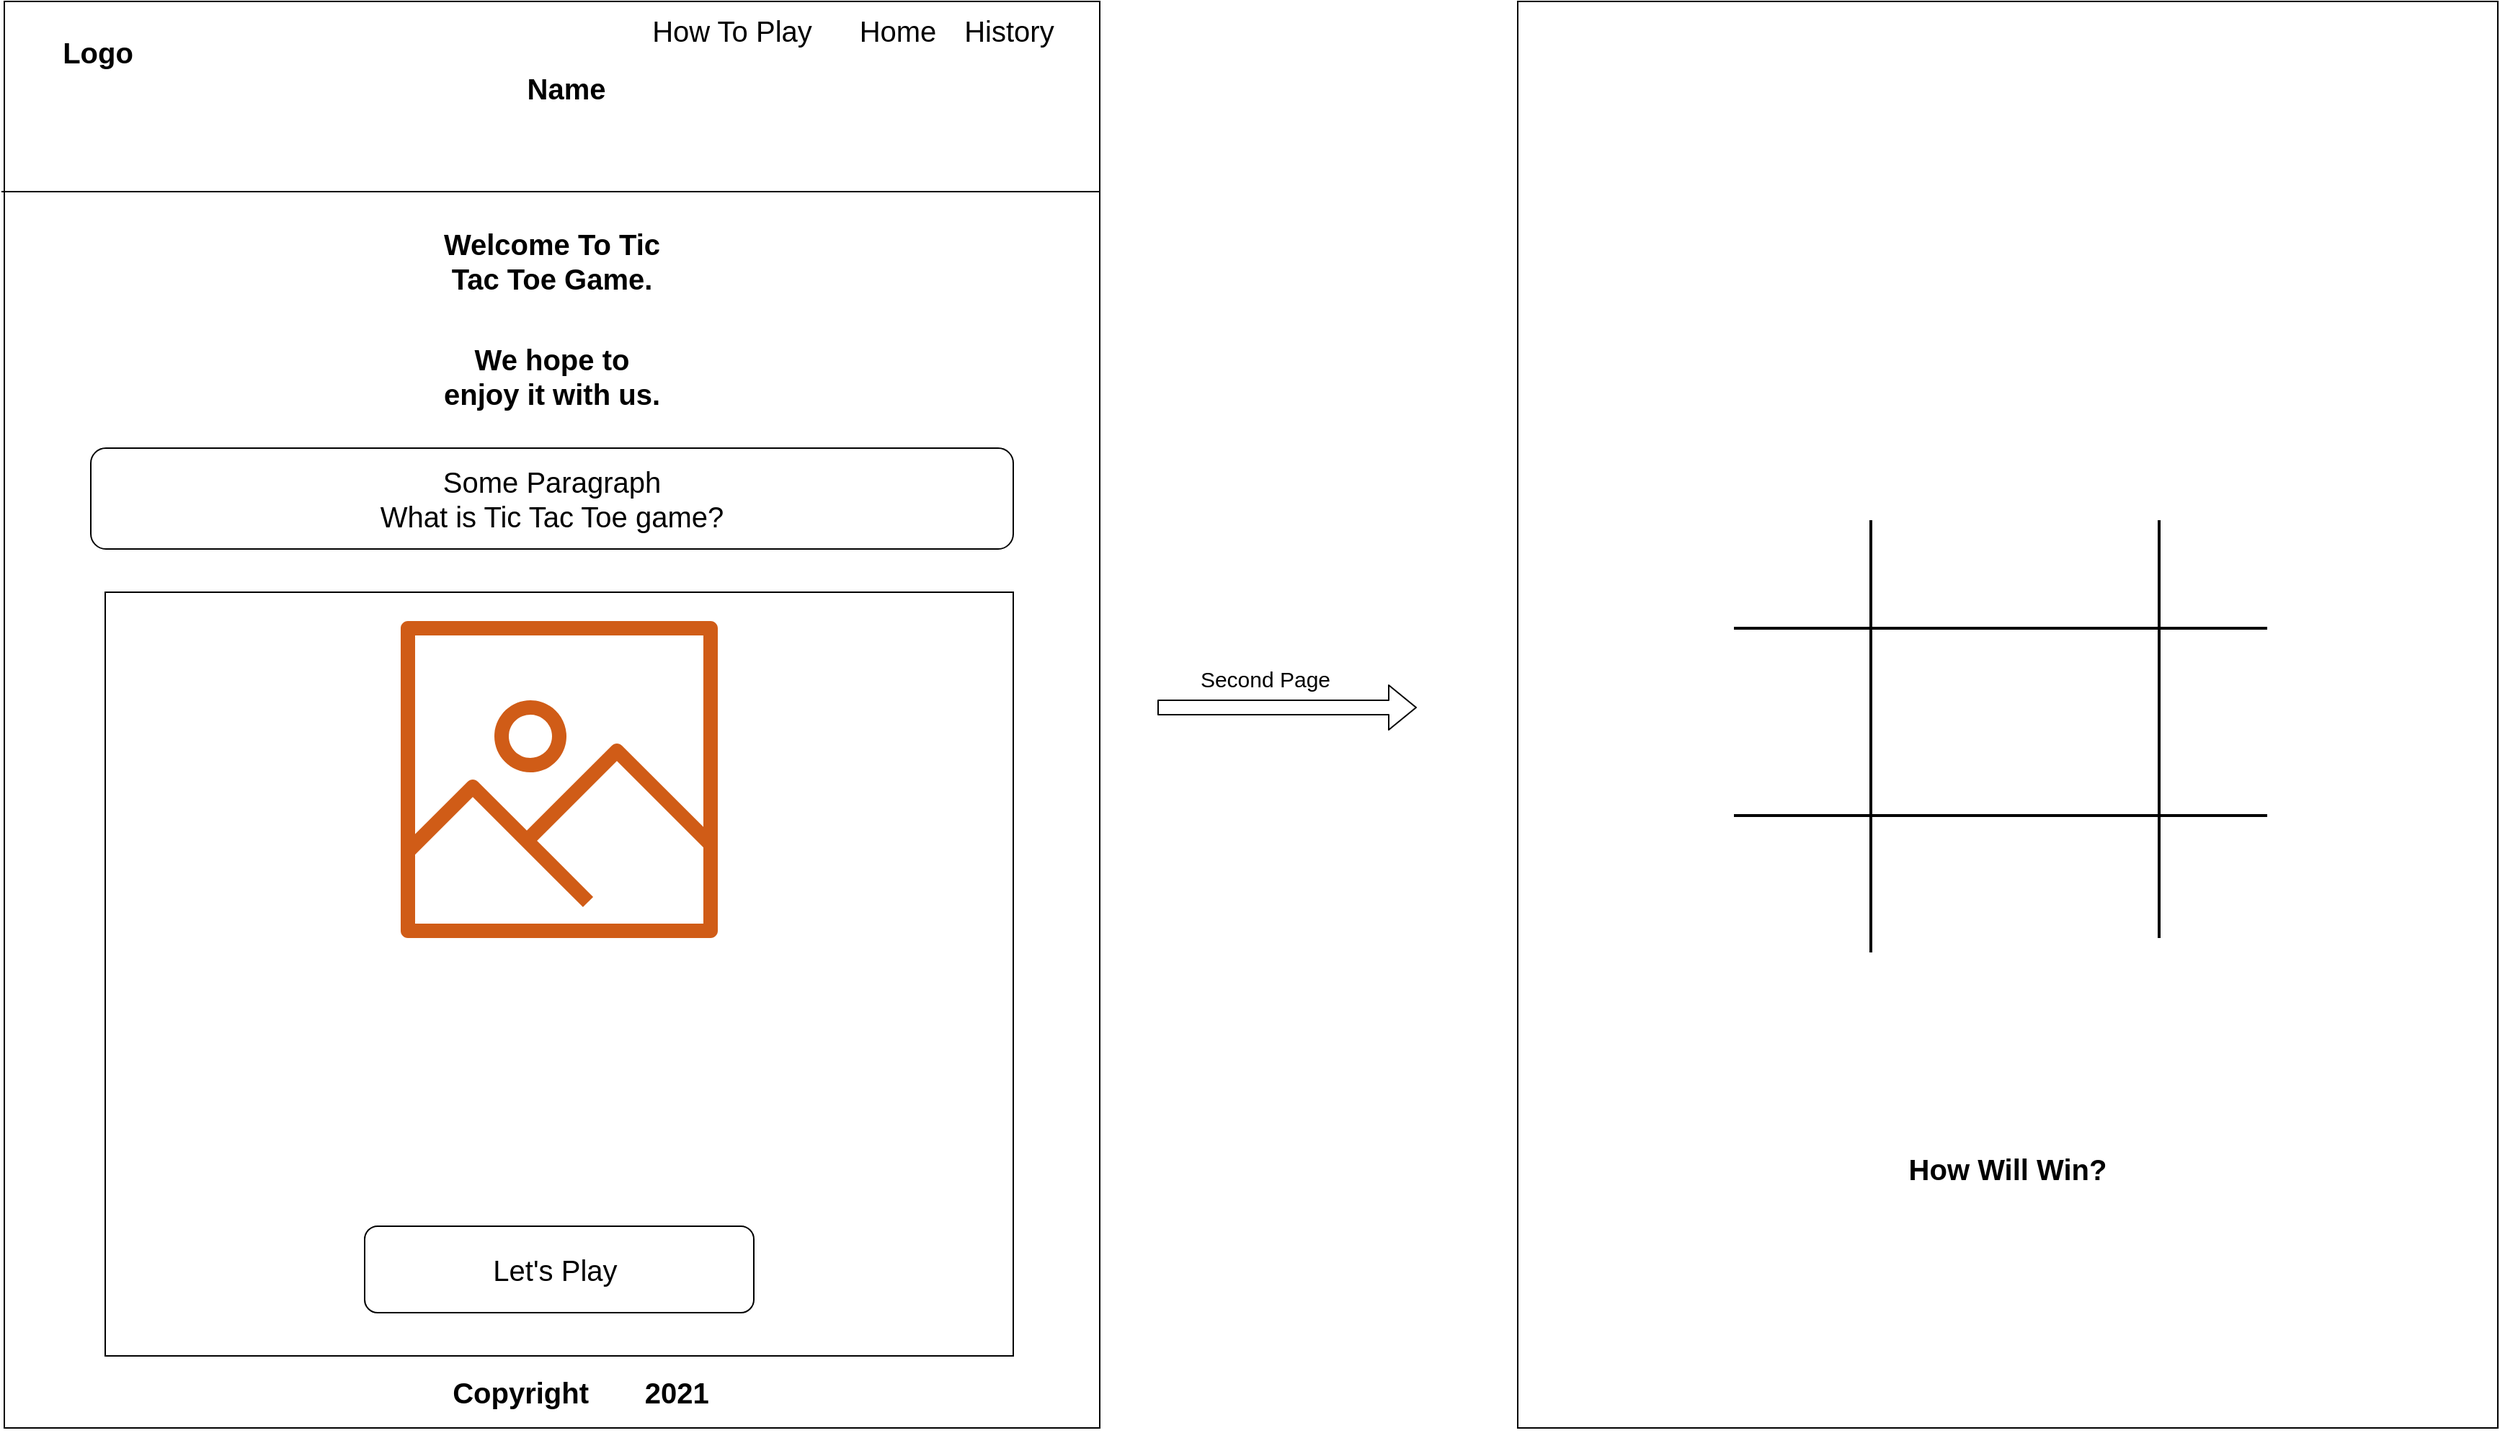 <mxfile version="14.0.4" type="device"><diagram id="4wgMtbcT7CkYZUYZ9nA8" name="Page-1"><mxGraphModel dx="1806" dy="956" grid="1" gridSize="10" guides="1" tooltips="1" connect="1" arrows="1" fold="1" page="1" pageScale="1" pageWidth="850" pageHeight="1100" math="0" shadow="0"><root><mxCell id="0"/><mxCell id="1" parent="0"/><mxCell id="d9QS-Qdjk53m3J0icgWH-1" value="" style="rounded=0;whiteSpace=wrap;html=1;" parent="1" vertex="1"><mxGeometry x="60" y="60" width="760" height="990" as="geometry"/></mxCell><mxCell id="d9QS-Qdjk53m3J0icgWH-2" value="" style="endArrow=none;html=1;" parent="1" edge="1"><mxGeometry width="50" height="50" relative="1" as="geometry"><mxPoint x="58" y="192" as="sourcePoint"/><mxPoint x="820" y="192" as="targetPoint"/></mxGeometry></mxCell><mxCell id="d9QS-Qdjk53m3J0icgWH-3" value="Home" style="text;html=1;strokeColor=none;fillColor=none;align=center;verticalAlign=middle;whiteSpace=wrap;rounded=0;fontSize=20;" parent="1" vertex="1"><mxGeometry x="660" y="70" width="40" height="20" as="geometry"/></mxCell><mxCell id="d9QS-Qdjk53m3J0icgWH-4" value="History&amp;nbsp;" style="text;html=1;strokeColor=none;fillColor=none;align=center;verticalAlign=middle;whiteSpace=wrap;rounded=0;fontSize=20;" parent="1" vertex="1"><mxGeometry x="740" y="70" width="40" height="20" as="geometry"/></mxCell><mxCell id="d9QS-Qdjk53m3J0icgWH-6" value="Logo" style="text;html=1;strokeColor=none;fillColor=none;align=center;verticalAlign=middle;whiteSpace=wrap;rounded=0;fontSize=20;fontStyle=1" parent="1" vertex="1"><mxGeometry x="80" y="70" width="90" height="50" as="geometry"/></mxCell><mxCell id="d9QS-Qdjk53m3J0icgWH-7" value="Name" style="text;html=1;strokeColor=none;fillColor=none;align=center;verticalAlign=middle;whiteSpace=wrap;rounded=0;fontSize=20;fontStyle=1" parent="1" vertex="1"><mxGeometry x="370" y="80" width="160" height="80" as="geometry"/></mxCell><mxCell id="d9QS-Qdjk53m3J0icgWH-8" value="Welcome To Tic Tac Toe Game.&lt;br&gt;" style="text;html=1;strokeColor=none;fillColor=none;align=center;verticalAlign=middle;whiteSpace=wrap;rounded=0;fontSize=20;fontStyle=1" parent="1" vertex="1"><mxGeometry x="360" y="200" width="160" height="80" as="geometry"/></mxCell><mxCell id="d9QS-Qdjk53m3J0icgWH-9" value="We hope to enjoy it with us." style="text;html=1;strokeColor=none;fillColor=none;align=center;verticalAlign=middle;whiteSpace=wrap;rounded=0;fontSize=20;fontStyle=1" parent="1" vertex="1"><mxGeometry x="360" y="280" width="160" height="80" as="geometry"/></mxCell><mxCell id="d9QS-Qdjk53m3J0icgWH-10" value="How To Play" style="text;html=1;strokeColor=none;fillColor=none;align=center;verticalAlign=middle;whiteSpace=wrap;rounded=0;fontSize=20;" parent="1" vertex="1"><mxGeometry x="490" y="70" width="150" height="20" as="geometry"/></mxCell><mxCell id="d9QS-Qdjk53m3J0icgWH-11" value="Some Paragraph&lt;br&gt;What is Tic Tac Toe game?" style="rounded=1;whiteSpace=wrap;html=1;fontSize=20;" parent="1" vertex="1"><mxGeometry x="120" y="370" width="640" height="70" as="geometry"/></mxCell><mxCell id="d9QS-Qdjk53m3J0icgWH-13" value="" style="rounded=0;whiteSpace=wrap;html=1;fontSize=20;" parent="1" vertex="1"><mxGeometry x="130" y="470" width="630" height="530" as="geometry"/></mxCell><mxCell id="d9QS-Qdjk53m3J0icgWH-14" value="" style="outlineConnect=0;fontColor=#232F3E;gradientColor=none;fillColor=#D05C17;strokeColor=none;dashed=0;verticalLabelPosition=bottom;verticalAlign=top;align=center;html=1;fontSize=12;fontStyle=0;aspect=fixed;pointerEvents=1;shape=mxgraph.aws4.container_registry_image;" parent="1" vertex="1"><mxGeometry x="335" y="490" width="220" height="220" as="geometry"/></mxCell><mxCell id="d9QS-Qdjk53m3J0icgWH-19" value="" style="whiteSpace=wrap;html=1;rounded=1;" parent="1" vertex="1"><mxGeometry x="310" y="910" width="270" height="60" as="geometry"/></mxCell><mxCell id="d9QS-Qdjk53m3J0icgWH-21" value="Let's Play&amp;nbsp;" style="text;html=1;strokeColor=none;fillColor=none;align=center;verticalAlign=middle;whiteSpace=wrap;rounded=0;fontSize=20;" parent="1" vertex="1"><mxGeometry x="395" y="930" width="100" height="20" as="geometry"/></mxCell><mxCell id="K4TlZxmVdavOYbInZht--2" value="" style="shape=image;html=1;verticalAlign=top;verticalLabelPosition=bottom;labelBackgroundColor=#ffffff;imageAspect=0;aspect=fixed;image=https://cdn4.iconfinder.com/data/icons/miu-social/60/whatsapp-social-media-128.png" vertex="1" parent="1"><mxGeometry x="170" y="1000" width="50" height="50" as="geometry"/></mxCell><mxCell id="K4TlZxmVdavOYbInZht--3" value="" style="shape=image;html=1;verticalAlign=top;verticalLabelPosition=bottom;labelBackgroundColor=#ffffff;imageAspect=0;aspect=fixed;image=https://cdn1.iconfinder.com/data/icons/logos-and-brands-3/512/147_Gmail_logo_logos-128.png" vertex="1" parent="1"><mxGeometry x="242" y="1005.5" width="39" height="39" as="geometry"/></mxCell><mxCell id="K4TlZxmVdavOYbInZht--4" value="Copyright&amp;nbsp; &amp;nbsp; &amp;nbsp; &amp;nbsp;2021" style="text;html=1;strokeColor=none;fillColor=none;align=center;verticalAlign=middle;whiteSpace=wrap;rounded=0;fontSize=20;fontStyle=1" vertex="1" parent="1"><mxGeometry x="360" y="985" width="200" height="80" as="geometry"/></mxCell><mxCell id="K4TlZxmVdavOYbInZht--5" value="" style="shape=image;html=1;verticalAlign=top;verticalLabelPosition=bottom;labelBackgroundColor=#ffffff;imageAspect=0;aspect=fixed;image=https://cdn2.iconfinder.com/data/icons/font-awesome/1792/copyright-128.png" vertex="1" parent="1"><mxGeometry x="470" y="1012.5" width="25" height="25" as="geometry"/></mxCell><mxCell id="K4TlZxmVdavOYbInZht--7" value="" style="rounded=0;whiteSpace=wrap;html=1;" vertex="1" parent="1"><mxGeometry x="1110" y="60" width="680" height="990" as="geometry"/></mxCell><mxCell id="K4TlZxmVdavOYbInZht--8" value="" style="shape=flexArrow;endArrow=classic;html=1;" edge="1" parent="1"><mxGeometry width="50" height="50" relative="1" as="geometry"><mxPoint x="860" y="550" as="sourcePoint"/><mxPoint x="1040" y="550" as="targetPoint"/></mxGeometry></mxCell><mxCell id="K4TlZxmVdavOYbInZht--9" value="Second Page" style="text;html=1;strokeColor=none;fillColor=none;align=center;verticalAlign=middle;whiteSpace=wrap;rounded=0;fontSize=15;" vertex="1" parent="1"><mxGeometry x="880" y="520" width="110" height="20" as="geometry"/></mxCell><mxCell id="K4TlZxmVdavOYbInZht--11" value="" style="line;strokeWidth=2;direction=south;html=1;fontSize=15;" vertex="1" parent="1"><mxGeometry x="1550" y="420" width="10" height="290" as="geometry"/></mxCell><mxCell id="K4TlZxmVdavOYbInZht--12" value="" style="line;strokeWidth=2;direction=south;html=1;fontSize=15;" vertex="1" parent="1"><mxGeometry x="1350" y="420" width="10" height="300" as="geometry"/></mxCell><mxCell id="K4TlZxmVdavOYbInZht--13" value="" style="line;strokeWidth=2;html=1;fontSize=15;" vertex="1" parent="1"><mxGeometry x="1260" y="490" width="370" height="10" as="geometry"/></mxCell><mxCell id="K4TlZxmVdavOYbInZht--14" value="" style="line;strokeWidth=2;html=1;fontSize=15;" vertex="1" parent="1"><mxGeometry x="1260" y="620" width="370" height="10" as="geometry"/></mxCell><mxCell id="K4TlZxmVdavOYbInZht--15" value="" style="shape=image;html=1;verticalAlign=top;verticalLabelPosition=bottom;labelBackgroundColor=#ffffff;imageAspect=0;aspect=fixed;image=https://cdn1.iconfinder.com/data/icons/social-media-vol-1/24/_x-128.png;fontSize=15;" vertex="1" parent="1"><mxGeometry x="1430" y="530" width="59" height="59" as="geometry"/></mxCell><mxCell id="K4TlZxmVdavOYbInZht--17" value="" style="shape=image;html=1;verticalAlign=top;verticalLabelPosition=bottom;labelBackgroundColor=#ffffff;imageAspect=0;aspect=fixed;image=https://cdn2.iconfinder.com/data/icons/font-awesome/1792/circle-o-128.png;fontSize=15;fontColor=#000000;" vertex="1" parent="1"><mxGeometry x="1560" y="420" width="68" height="68" as="geometry"/></mxCell><mxCell id="K4TlZxmVdavOYbInZht--18" value="How Will Win?" style="text;html=1;strokeColor=none;fillColor=none;align=center;verticalAlign=middle;whiteSpace=wrap;rounded=0;fontSize=20;fontStyle=1" vertex="1" parent="1"><mxGeometry x="1370" y="830" width="160" height="80" as="geometry"/></mxCell></root></mxGraphModel></diagram></mxfile>
